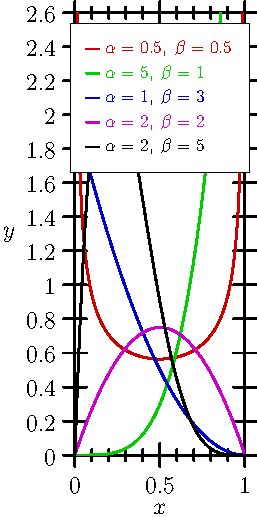 import graph;
unitsize(3cm);

typedef real realfcn(real);

realfcn betaFunction(real alpha, real beta){
  return new real(real x){
    return gamma(alpha+beta)/(gamma(alpha)+gamma(beta))*x^(alpha-1)*(1-x)^(beta-1);
  };
};


real[][] ab=new real[][] {{0.5,0.5},{5,1},{1,3},{2,2},{2,5}};
pen[] p=new pen[] {0.8*red, 0.8*green, 0.8*blue, 0.8*magenta, black};

for (int i=0; i < 5; ++i) {
  draw(graph(betaFunction(ab[i][0],ab[i][1]),1e-5,1-1e-5), bp+p[i],
       legend="$\alpha="+(string)ab[i][0]+",\;\beta="+(string)ab[i][1]+"$");
}

xlimits(0,1,Crop);
ylimits(0,2.6,Crop);

xaxis("$x$",BottomTop,linewidth(bp),Ticks);
yaxis("$y$",LeftRight,linewidth(bp),Ticks(Step=0.2));

attach(scale(0.75)*legend(linelength=3mm),point(N),5S,UnFill);